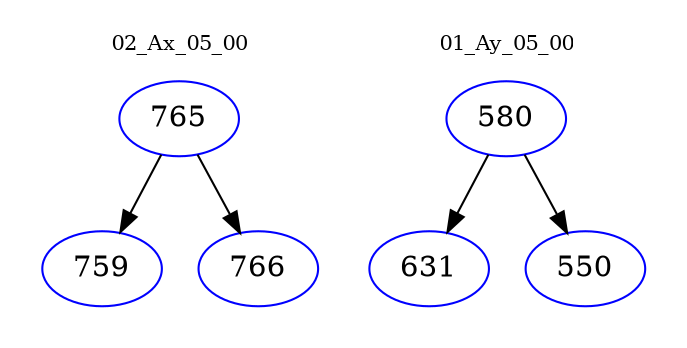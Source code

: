 digraph{
subgraph cluster_0 {
color = white
label = "02_Ax_05_00";
fontsize=10;
T0_765 [label="765", color="blue"]
T0_765 -> T0_759 [color="black"]
T0_759 [label="759", color="blue"]
T0_765 -> T0_766 [color="black"]
T0_766 [label="766", color="blue"]
}
subgraph cluster_1 {
color = white
label = "01_Ay_05_00";
fontsize=10;
T1_580 [label="580", color="blue"]
T1_580 -> T1_631 [color="black"]
T1_631 [label="631", color="blue"]
T1_580 -> T1_550 [color="black"]
T1_550 [label="550", color="blue"]
}
}
